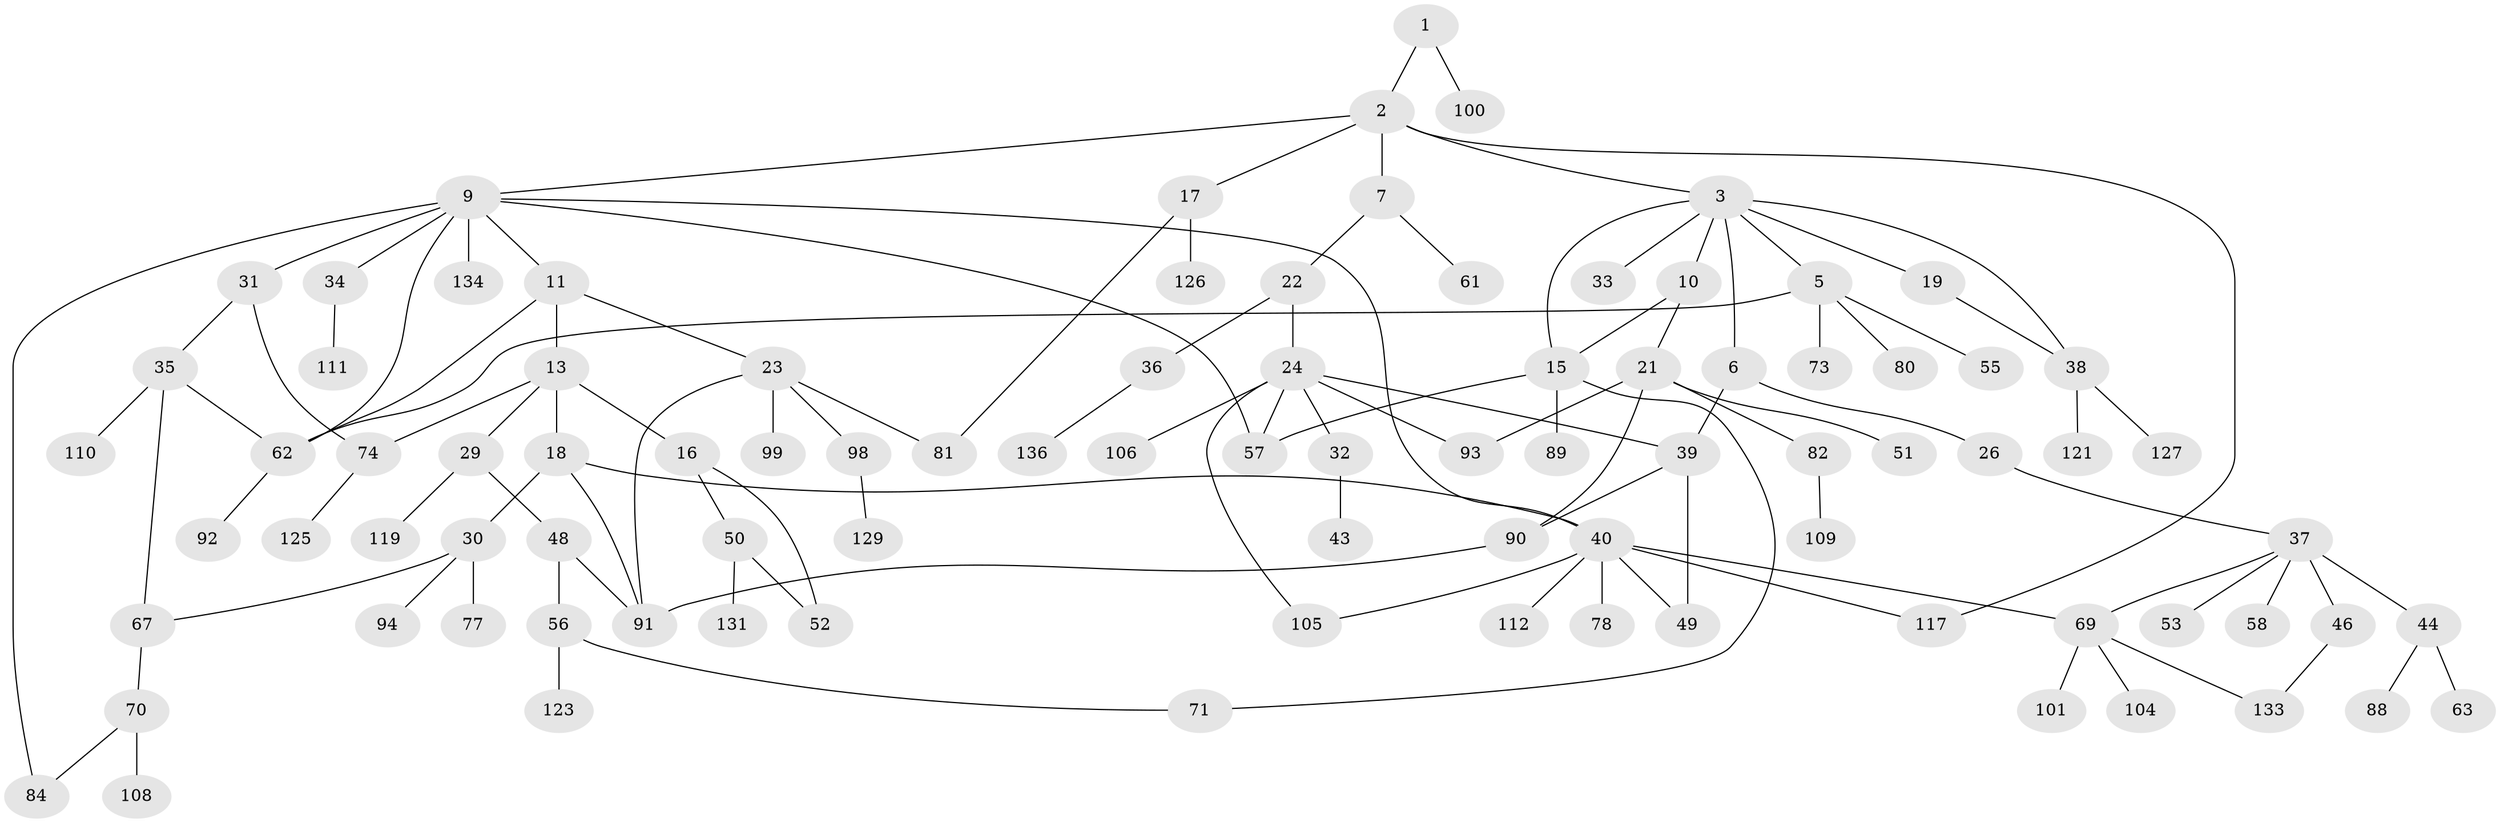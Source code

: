 // original degree distribution, {2: 0.27941176470588236, 6: 0.029411764705882353, 7: 0.014705882352941176, 3: 0.18382352941176472, 4: 0.11764705882352941, 5: 0.029411764705882353, 1: 0.34558823529411764}
// Generated by graph-tools (version 1.1) at 2025/41/03/06/25 10:41:29]
// undirected, 91 vertices, 115 edges
graph export_dot {
graph [start="1"]
  node [color=gray90,style=filled];
  1 [super="+66"];
  2 [super="+72"];
  3 [super="+4"];
  5 [super="+12"];
  6 [super="+28"];
  7 [super="+8"];
  9 [super="+79"];
  10 [super="+14"];
  11 [super="+25"];
  13 [super="+96"];
  15 [super="+54"];
  16;
  17 [super="+132"];
  18 [super="+20"];
  19;
  21 [super="+113"];
  22;
  23 [super="+68"];
  24 [super="+27"];
  26;
  29 [super="+42"];
  30 [super="+64"];
  31 [super="+45"];
  32;
  33;
  34;
  35 [super="+76"];
  36 [super="+118"];
  37 [super="+41"];
  38 [super="+60"];
  39 [super="+65"];
  40 [super="+47"];
  43 [super="+75"];
  44 [super="+59"];
  46 [super="+102"];
  48 [super="+103"];
  49;
  50;
  51;
  52;
  53;
  55;
  56 [super="+120"];
  57;
  58;
  61;
  62 [super="+107"];
  63;
  67 [super="+114"];
  69 [super="+95"];
  70 [super="+83"];
  71 [super="+87"];
  73;
  74 [super="+124"];
  77 [super="+135"];
  78;
  80;
  81 [super="+85"];
  82 [super="+86"];
  84;
  88;
  89;
  90;
  91 [super="+130"];
  92 [super="+97"];
  93;
  94;
  98;
  99;
  100;
  101;
  104;
  105 [super="+116"];
  106;
  108;
  109 [super="+115"];
  110;
  111 [super="+128"];
  112;
  117 [super="+122"];
  119;
  121;
  123;
  125;
  126;
  127;
  129;
  131;
  133;
  134;
  136;
  1 -- 2;
  1 -- 100;
  2 -- 3;
  2 -- 7;
  2 -- 9;
  2 -- 17;
  2 -- 117;
  3 -- 5;
  3 -- 6;
  3 -- 19;
  3 -- 33;
  3 -- 38;
  3 -- 10;
  3 -- 15;
  5 -- 62;
  5 -- 80;
  5 -- 73;
  5 -- 55;
  6 -- 26;
  6 -- 39;
  7 -- 22;
  7 -- 61;
  9 -- 11;
  9 -- 31;
  9 -- 34;
  9 -- 134;
  9 -- 40;
  9 -- 84;
  9 -- 62;
  9 -- 57;
  10 -- 21;
  10 -- 15;
  11 -- 13;
  11 -- 23;
  11 -- 62;
  13 -- 16;
  13 -- 18;
  13 -- 29;
  13 -- 74;
  15 -- 71;
  15 -- 57;
  15 -- 89;
  16 -- 50;
  16 -- 52;
  17 -- 126;
  17 -- 81;
  18 -- 40;
  18 -- 30;
  18 -- 91;
  19 -- 38;
  21 -- 51;
  21 -- 82;
  21 -- 90;
  21 -- 93;
  22 -- 24;
  22 -- 36;
  23 -- 81;
  23 -- 98;
  23 -- 99;
  23 -- 91;
  24 -- 32;
  24 -- 39;
  24 -- 105;
  24 -- 57;
  24 -- 106;
  24 -- 93;
  26 -- 37;
  29 -- 48;
  29 -- 119;
  30 -- 94;
  30 -- 67;
  30 -- 77;
  31 -- 35;
  31 -- 74;
  32 -- 43;
  34 -- 111;
  35 -- 110;
  35 -- 67;
  35 -- 62;
  36 -- 136;
  37 -- 44;
  37 -- 53;
  37 -- 58;
  37 -- 69;
  37 -- 46;
  38 -- 121;
  38 -- 127;
  39 -- 49;
  39 -- 90;
  40 -- 49;
  40 -- 78;
  40 -- 112;
  40 -- 105;
  40 -- 117;
  40 -- 69;
  44 -- 88;
  44 -- 63;
  46 -- 133;
  48 -- 56;
  48 -- 91;
  50 -- 131;
  50 -- 52;
  56 -- 123;
  56 -- 71;
  62 -- 92;
  67 -- 70;
  69 -- 101;
  69 -- 104;
  69 -- 133;
  70 -- 108;
  70 -- 84;
  74 -- 125;
  82 -- 109;
  90 -- 91;
  98 -- 129;
}

